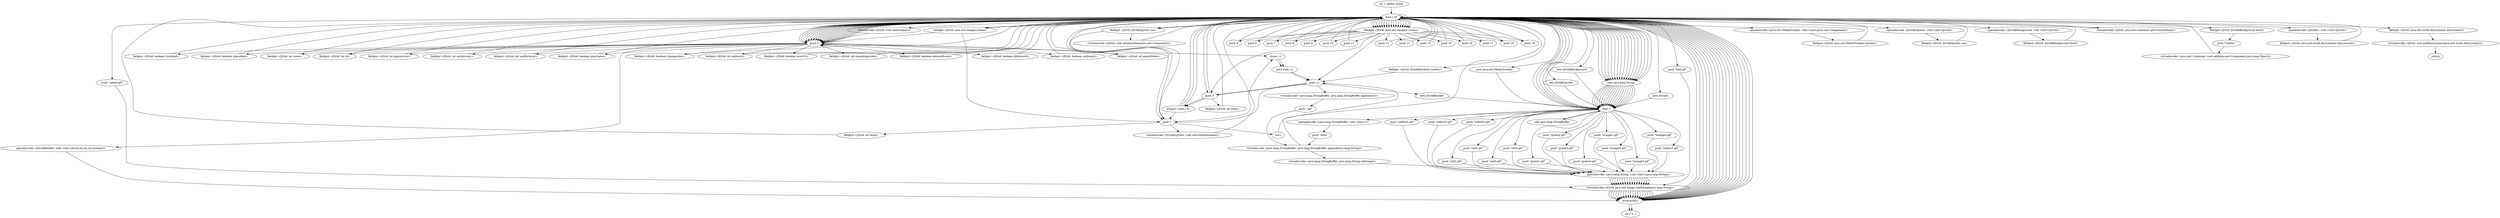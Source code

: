 digraph "" {
    "r0 := @this: JGrid"
    "load.r r0"
    "r0 := @this: JGrid"->"load.r r0";
    "push 0"
    "load.r r0"->"push 0";
    "fieldput <JGrid: boolean itworked>"
    "push 0"->"fieldput <JGrid: boolean itworked>";
    "fieldput <JGrid: boolean itworked>"->"load.r r0";
    "load.r r0"->"push 0";
    "fieldput <JGrid: boolean phpcalled>"
    "push 0"->"fieldput <JGrid: boolean phpcalled>";
    "fieldput <JGrid: boolean phpcalled>"->"load.r r0";
    "load.r r0"->"push 0";
    "fieldput <JGrid: int score>"
    "push 0"->"fieldput <JGrid: int score>";
    "fieldput <JGrid: int score>"->"load.r r0";
    "load.r r0"->"push 0";
    "fieldput <JGrid: int id>"
    "push 0"->"fieldput <JGrid: int id>";
    "fieldput <JGrid: int id>"->"load.r r0";
    "load.r r0"->"push 0";
    "fieldput <JGrid: int playercolor>"
    "push 0"->"fieldput <JGrid: int playercolor>";
    "fieldput <JGrid: int playercolor>"->"load.r r0";
    "load.r r0"->"push 0";
    "fieldput <JGrid: int mybotcolor>"
    "push 0"->"fieldput <JGrid: int mybotcolor>";
    "fieldput <JGrid: int mybotcolor>"->"load.r r0";
    "push 5"
    "load.r r0"->"push 5";
    "fieldput <JGrid: int lives>"
    "push 5"->"fieldput <JGrid: int lives>";
    "fieldput <JGrid: int lives>"->"load.r r0";
    "push 1"
    "load.r r0"->"push 1";
    "fieldput <JGrid: int level>"
    "push 1"->"fieldput <JGrid: int level>";
    "fieldput <JGrid: int level>"->"load.r r0";
    "load.r r0"->"push 0";
    "fieldput <JGrid: int waitforlevel>"
    "push 0"->"fieldput <JGrid: int waitforlevel>";
    "fieldput <JGrid: int waitforlevel>"->"load.r r0";
    "load.r r0"->"push 0";
    "fieldput <JGrid: boolean playGame>"
    "push 0"->"fieldput <JGrid: boolean playGame>";
    "fieldput <JGrid: boolean playGame>"->"load.r r0";
    "load.r r0"->"push 0";
    "fieldput <JGrid: boolean changecolor>"
    "push 0"->"fieldput <JGrid: boolean changecolor>";
    "fieldput <JGrid: boolean changecolor>"->"load.r r0";
    "load.r r0"->"push 0";
    "fieldput <JGrid: int endlevel>"
    "push 0"->"fieldput <JGrid: int endlevel>";
    "fieldput <JGrid: int endlevel>"->"load.r r0";
    "load.r r0"->"push 0";
    "fieldput <JGrid: boolean level10>"
    "push 0"->"fieldput <JGrid: boolean level10>";
    "fieldput <JGrid: boolean level10>"->"load.r r0";
    "load.r r0"->"push 0";
    "fieldput <JGrid: int myendingcount>"
    "push 0"->"fieldput <JGrid: int myendingcount>";
    "fieldput <JGrid: int myendingcount>"->"load.r r0";
    "load.r r0"->"push 0";
    "fieldput <JGrid: boolean enteredScore>"
    "push 0"->"fieldput <JGrid: boolean enteredScore>";
    "fieldput <JGrid: boolean enteredScore>"->"load.r r0";
    "load.r r0"->"push 0";
    "fieldput <JGrid: boolean didntwork>"
    "push 0"->"fieldput <JGrid: boolean didntwork>";
    "fieldput <JGrid: boolean didntwork>"->"load.r r0";
    "load.r r0"->"push 0";
    "fieldput <JGrid: boolean notfound>"
    "push 0"->"fieldput <JGrid: boolean notfound>";
    "fieldput <JGrid: boolean notfound>"->"load.r r0";
    "new java.awt.MediaTracker"
    "load.r r0"->"new java.awt.MediaTracker";
    "dup1.r"
    "new java.awt.MediaTracker"->"dup1.r";
    "dup1.r"->"load.r r0";
    "specialinvoke <java.awt.MediaTracker: void <init>(java.awt.Component)>"
    "load.r r0"->"specialinvoke <java.awt.MediaTracker: void <init>(java.awt.Component)>";
    "fieldput <JGrid: java.awt.MediaTracker tracker>"
    "specialinvoke <java.awt.MediaTracker: void <init>(java.awt.Component)>"->"fieldput <JGrid: java.awt.MediaTracker tracker>";
    "fieldput <JGrid: java.awt.MediaTracker tracker>"->"load.r r0";
    "new JGrid$Sprites"
    "load.r r0"->"new JGrid$Sprites";
    "new JGrid$Sprites"->"dup1.r";
    "dup1.r"->"load.r r0";
    "specialinvoke <JGrid$Sprites: void <init>(JGrid)>"
    "load.r r0"->"specialinvoke <JGrid$Sprites: void <init>(JGrid)>";
    "fieldput <JGrid: JGrid$Sprites sm>"
    "specialinvoke <JGrid$Sprites: void <init>(JGrid)>"->"fieldput <JGrid: JGrid$Sprites sm>";
    "fieldput <JGrid: JGrid$Sprites sm>"->"load.r r0";
    "load.r r0"->"load.r r0";
    "fieldget <JGrid: JGrid$Sprites sm>"
    "load.r r0"->"fieldget <JGrid: JGrid$Sprites sm>";
    "virtualinvoke <JGrid: void setGlassPane(java.awt.Component)>"
    "fieldget <JGrid: JGrid$Sprites sm>"->"virtualinvoke <JGrid: void setGlassPane(java.awt.Component)>";
    "virtualinvoke <JGrid: void setGlassPane(java.awt.Component)>"->"load.r r0";
    "new JGrid$Background"
    "load.r r0"->"new JGrid$Background";
    "new JGrid$Background"->"dup1.r";
    "dup1.r"->"load.r r0";
    "specialinvoke <JGrid$Background: void <init>(JGrid)>"
    "load.r r0"->"specialinvoke <JGrid$Background: void <init>(JGrid)>";
    "fieldput <JGrid: JGrid$Background back>"
    "specialinvoke <JGrid$Background: void <init>(JGrid)>"->"fieldput <JGrid: JGrid$Background back>";
    "fieldput <JGrid: JGrid$Background back>"->"load.r r0";
    "virtualinvoke <JGrid: java.awt.Container getContentPane()>"
    "load.r r0"->"virtualinvoke <JGrid: java.awt.Container getContentPane()>";
    "virtualinvoke <JGrid: java.awt.Container getContentPane()>"->"load.r r0";
    "fieldget <JGrid: JGrid$Background back>"
    "load.r r0"->"fieldget <JGrid: JGrid$Background back>";
    "push \"Center\""
    "fieldget <JGrid: JGrid$Background back>"->"push \"Center\"";
    "virtualinvoke <java.awt.Container: void add(java.awt.Component,java.lang.Object)>"
    "push \"Center\""->"virtualinvoke <java.awt.Container: void add(java.awt.Component,java.lang.Object)>";
    "virtualinvoke <java.awt.Container: void add(java.awt.Component,java.lang.Object)>"->"load.r r0";
    "load.r r0"->"push 0";
    "fieldput <JGrid: int gameMode>"
    "push 0"->"fieldput <JGrid: int gameMode>";
    "fieldput <JGrid: int gameMode>"->"load.r r0";
    "virtualinvoke <JGrid: void resetGame()>"
    "load.r r0"->"virtualinvoke <JGrid: void resetGame()>";
    "virtualinvoke <JGrid: void resetGame()>"->"push 0";
    "store.i i1"
    "push 0"->"store.i i1";
    "goto load.i i1"
    "store.i i1"->"goto load.i i1";
    "load.i i1"
    "goto load.i i1"->"load.i i1";
    "load.i i1"->"push 5";
    "ifcmplt.i load.r r0"
    "push 5"->"ifcmplt.i load.r r0";
    "ifcmplt.i load.r r0"->"push 1";
    "push 1"->"store.i i1";
    "store.i i1"->"goto load.i i1";
    "goto load.i i1"->"load.i i1";
    "load.i i1"->"push 5";
    "push 5"->"ifcmplt.i load.r r0";
    "ifcmplt.i load.r r0"->"load.r r0";
    "fieldget <JGrid: java.awt.Image[] cycles>"
    "load.r r0"->"fieldget <JGrid: java.awt.Image[] cycles>";
    "push 4"
    "fieldget <JGrid: java.awt.Image[] cycles>"->"push 4";
    "push 4"->"load.r r0";
    "new java.lang.String"
    "load.r r0"->"new java.lang.String";
    "new java.lang.String"->"dup1.r";
    "push \"red1.gif\""
    "dup1.r"->"push \"red1.gif\"";
    "specialinvoke <java.lang.String: void <init>(java.lang.String)>"
    "push \"red1.gif\""->"specialinvoke <java.lang.String: void <init>(java.lang.String)>";
    "virtualinvoke <JGrid: java.awt.Image loadImage(java.lang.String)>"
    "specialinvoke <java.lang.String: void <init>(java.lang.String)>"->"virtualinvoke <JGrid: java.awt.Image loadImage(java.lang.String)>";
    "arraywrite.r"
    "virtualinvoke <JGrid: java.awt.Image loadImage(java.lang.String)>"->"arraywrite.r";
    "arraywrite.r"->"load.r r0";
    "load.r r0"->"fieldget <JGrid: java.awt.Image[] cycles>";
    "fieldget <JGrid: java.awt.Image[] cycles>"->"push 5";
    "push 5"->"load.r r0";
    "load.r r0"->"new java.lang.String";
    "new java.lang.String"->"dup1.r";
    "push \"red2.gif\""
    "dup1.r"->"push \"red2.gif\"";
    "push \"red2.gif\""->"specialinvoke <java.lang.String: void <init>(java.lang.String)>";
    "specialinvoke <java.lang.String: void <init>(java.lang.String)>"->"virtualinvoke <JGrid: java.awt.Image loadImage(java.lang.String)>";
    "virtualinvoke <JGrid: java.awt.Image loadImage(java.lang.String)>"->"arraywrite.r";
    "arraywrite.r"->"load.r r0";
    "load.r r0"->"fieldget <JGrid: java.awt.Image[] cycles>";
    "push 6"
    "fieldget <JGrid: java.awt.Image[] cycles>"->"push 6";
    "push 6"->"load.r r0";
    "load.r r0"->"new java.lang.String";
    "new java.lang.String"->"dup1.r";
    "push \"red3.gif\""
    "dup1.r"->"push \"red3.gif\"";
    "push \"red3.gif\""->"specialinvoke <java.lang.String: void <init>(java.lang.String)>";
    "specialinvoke <java.lang.String: void <init>(java.lang.String)>"->"virtualinvoke <JGrid: java.awt.Image loadImage(java.lang.String)>";
    "virtualinvoke <JGrid: java.awt.Image loadImage(java.lang.String)>"->"arraywrite.r";
    "arraywrite.r"->"load.r r0";
    "load.r r0"->"fieldget <JGrid: java.awt.Image[] cycles>";
    "push 7"
    "fieldget <JGrid: java.awt.Image[] cycles>"->"push 7";
    "push 7"->"load.r r0";
    "load.r r0"->"new java.lang.String";
    "new java.lang.String"->"dup1.r";
    "push \"red4.gif\""
    "dup1.r"->"push \"red4.gif\"";
    "push \"red4.gif\""->"specialinvoke <java.lang.String: void <init>(java.lang.String)>";
    "specialinvoke <java.lang.String: void <init>(java.lang.String)>"->"virtualinvoke <JGrid: java.awt.Image loadImage(java.lang.String)>";
    "virtualinvoke <JGrid: java.awt.Image loadImage(java.lang.String)>"->"arraywrite.r";
    "arraywrite.r"->"load.r r0";
    "load.r r0"->"fieldget <JGrid: java.awt.Image[] cycles>";
    "push 8"
    "fieldget <JGrid: java.awt.Image[] cycles>"->"push 8";
    "push 8"->"load.r r0";
    "load.r r0"->"new java.lang.String";
    "new java.lang.String"->"dup1.r";
    "push \"green1.gif\""
    "dup1.r"->"push \"green1.gif\"";
    "push \"green1.gif\""->"specialinvoke <java.lang.String: void <init>(java.lang.String)>";
    "specialinvoke <java.lang.String: void <init>(java.lang.String)>"->"virtualinvoke <JGrid: java.awt.Image loadImage(java.lang.String)>";
    "virtualinvoke <JGrid: java.awt.Image loadImage(java.lang.String)>"->"arraywrite.r";
    "arraywrite.r"->"load.r r0";
    "load.r r0"->"fieldget <JGrid: java.awt.Image[] cycles>";
    "push 9"
    "fieldget <JGrid: java.awt.Image[] cycles>"->"push 9";
    "push 9"->"load.r r0";
    "load.r r0"->"new java.lang.String";
    "new java.lang.String"->"dup1.r";
    "push \"green2.gif\""
    "dup1.r"->"push \"green2.gif\"";
    "push \"green2.gif\""->"specialinvoke <java.lang.String: void <init>(java.lang.String)>";
    "specialinvoke <java.lang.String: void <init>(java.lang.String)>"->"virtualinvoke <JGrid: java.awt.Image loadImage(java.lang.String)>";
    "virtualinvoke <JGrid: java.awt.Image loadImage(java.lang.String)>"->"arraywrite.r";
    "arraywrite.r"->"load.r r0";
    "load.r r0"->"fieldget <JGrid: java.awt.Image[] cycles>";
    "push 10"
    "fieldget <JGrid: java.awt.Image[] cycles>"->"push 10";
    "push 10"->"load.r r0";
    "load.r r0"->"new java.lang.String";
    "new java.lang.String"->"dup1.r";
    "push \"green3.gif\""
    "dup1.r"->"push \"green3.gif\"";
    "push \"green3.gif\""->"specialinvoke <java.lang.String: void <init>(java.lang.String)>";
    "specialinvoke <java.lang.String: void <init>(java.lang.String)>"->"virtualinvoke <JGrid: java.awt.Image loadImage(java.lang.String)>";
    "virtualinvoke <JGrid: java.awt.Image loadImage(java.lang.String)>"->"arraywrite.r";
    "arraywrite.r"->"load.r r0";
    "load.r r0"->"fieldget <JGrid: java.awt.Image[] cycles>";
    "push 11"
    "fieldget <JGrid: java.awt.Image[] cycles>"->"push 11";
    "push 11"->"load.r r0";
    "load.r r0"->"new java.lang.String";
    "new java.lang.String"->"dup1.r";
    "push \"green4.gif\""
    "dup1.r"->"push \"green4.gif\"";
    "push \"green4.gif\""->"specialinvoke <java.lang.String: void <init>(java.lang.String)>";
    "specialinvoke <java.lang.String: void <init>(java.lang.String)>"->"virtualinvoke <JGrid: java.awt.Image loadImage(java.lang.String)>";
    "virtualinvoke <JGrid: java.awt.Image loadImage(java.lang.String)>"->"arraywrite.r";
    "arraywrite.r"->"load.r r0";
    "load.r r0"->"fieldget <JGrid: java.awt.Image[] cycles>";
    "push 12"
    "fieldget <JGrid: java.awt.Image[] cycles>"->"push 12";
    "push 12"->"load.r r0";
    "load.r r0"->"new java.lang.String";
    "new java.lang.String"->"dup1.r";
    "push \"orange1.gif\""
    "dup1.r"->"push \"orange1.gif\"";
    "push \"orange1.gif\""->"specialinvoke <java.lang.String: void <init>(java.lang.String)>";
    "specialinvoke <java.lang.String: void <init>(java.lang.String)>"->"virtualinvoke <JGrid: java.awt.Image loadImage(java.lang.String)>";
    "virtualinvoke <JGrid: java.awt.Image loadImage(java.lang.String)>"->"arraywrite.r";
    "arraywrite.r"->"load.r r0";
    "load.r r0"->"fieldget <JGrid: java.awt.Image[] cycles>";
    "push 13"
    "fieldget <JGrid: java.awt.Image[] cycles>"->"push 13";
    "push 13"->"load.r r0";
    "load.r r0"->"new java.lang.String";
    "new java.lang.String"->"dup1.r";
    "push \"orange2.gif\""
    "dup1.r"->"push \"orange2.gif\"";
    "push \"orange2.gif\""->"specialinvoke <java.lang.String: void <init>(java.lang.String)>";
    "specialinvoke <java.lang.String: void <init>(java.lang.String)>"->"virtualinvoke <JGrid: java.awt.Image loadImage(java.lang.String)>";
    "virtualinvoke <JGrid: java.awt.Image loadImage(java.lang.String)>"->"arraywrite.r";
    "arraywrite.r"->"load.r r0";
    "load.r r0"->"fieldget <JGrid: java.awt.Image[] cycles>";
    "push 14"
    "fieldget <JGrid: java.awt.Image[] cycles>"->"push 14";
    "push 14"->"load.r r0";
    "load.r r0"->"new java.lang.String";
    "new java.lang.String"->"dup1.r";
    "push \"orange3.gif\""
    "dup1.r"->"push \"orange3.gif\"";
    "push \"orange3.gif\""->"specialinvoke <java.lang.String: void <init>(java.lang.String)>";
    "specialinvoke <java.lang.String: void <init>(java.lang.String)>"->"virtualinvoke <JGrid: java.awt.Image loadImage(java.lang.String)>";
    "virtualinvoke <JGrid: java.awt.Image loadImage(java.lang.String)>"->"arraywrite.r";
    "arraywrite.r"->"load.r r0";
    "load.r r0"->"fieldget <JGrid: java.awt.Image[] cycles>";
    "push 15"
    "fieldget <JGrid: java.awt.Image[] cycles>"->"push 15";
    "push 15"->"load.r r0";
    "load.r r0"->"new java.lang.String";
    "new java.lang.String"->"dup1.r";
    "push \"orange4.gif\""
    "dup1.r"->"push \"orange4.gif\"";
    "push \"orange4.gif\""->"specialinvoke <java.lang.String: void <init>(java.lang.String)>";
    "specialinvoke <java.lang.String: void <init>(java.lang.String)>"->"virtualinvoke <JGrid: java.awt.Image loadImage(java.lang.String)>";
    "virtualinvoke <JGrid: java.awt.Image loadImage(java.lang.String)>"->"arraywrite.r";
    "arraywrite.r"->"load.r r0";
    "load.r r0"->"fieldget <JGrid: java.awt.Image[] cycles>";
    "push 16"
    "fieldget <JGrid: java.awt.Image[] cycles>"->"push 16";
    "push 16"->"load.r r0";
    "load.r r0"->"new java.lang.String";
    "new java.lang.String"->"dup1.r";
    "push \"yellow1.gif\""
    "dup1.r"->"push \"yellow1.gif\"";
    "push \"yellow1.gif\""->"specialinvoke <java.lang.String: void <init>(java.lang.String)>";
    "specialinvoke <java.lang.String: void <init>(java.lang.String)>"->"virtualinvoke <JGrid: java.awt.Image loadImage(java.lang.String)>";
    "virtualinvoke <JGrid: java.awt.Image loadImage(java.lang.String)>"->"arraywrite.r";
    "arraywrite.r"->"load.r r0";
    "load.r r0"->"fieldget <JGrid: java.awt.Image[] cycles>";
    "push 17"
    "fieldget <JGrid: java.awt.Image[] cycles>"->"push 17";
    "push 17"->"load.r r0";
    "load.r r0"->"new java.lang.String";
    "new java.lang.String"->"dup1.r";
    "push \"yellow2.gif\""
    "dup1.r"->"push \"yellow2.gif\"";
    "push \"yellow2.gif\""->"specialinvoke <java.lang.String: void <init>(java.lang.String)>";
    "specialinvoke <java.lang.String: void <init>(java.lang.String)>"->"virtualinvoke <JGrid: java.awt.Image loadImage(java.lang.String)>";
    "virtualinvoke <JGrid: java.awt.Image loadImage(java.lang.String)>"->"arraywrite.r";
    "arraywrite.r"->"load.r r0";
    "load.r r0"->"fieldget <JGrid: java.awt.Image[] cycles>";
    "push 18"
    "fieldget <JGrid: java.awt.Image[] cycles>"->"push 18";
    "push 18"->"load.r r0";
    "load.r r0"->"new java.lang.String";
    "new java.lang.String"->"dup1.r";
    "push \"yellow3.gif\""
    "dup1.r"->"push \"yellow3.gif\"";
    "push \"yellow3.gif\""->"specialinvoke <java.lang.String: void <init>(java.lang.String)>";
    "specialinvoke <java.lang.String: void <init>(java.lang.String)>"->"virtualinvoke <JGrid: java.awt.Image loadImage(java.lang.String)>";
    "virtualinvoke <JGrid: java.awt.Image loadImage(java.lang.String)>"->"arraywrite.r";
    "arraywrite.r"->"load.r r0";
    "load.r r0"->"fieldget <JGrid: java.awt.Image[] cycles>";
    "push 19"
    "fieldget <JGrid: java.awt.Image[] cycles>"->"push 19";
    "push 19"->"load.r r0";
    "load.r r0"->"new java.lang.String";
    "new java.lang.String"->"dup1.r";
    "push \"yellow4.gif\""
    "dup1.r"->"push \"yellow4.gif\"";
    "push \"yellow4.gif\""->"specialinvoke <java.lang.String: void <init>(java.lang.String)>";
    "specialinvoke <java.lang.String: void <init>(java.lang.String)>"->"virtualinvoke <JGrid: java.awt.Image loadImage(java.lang.String)>";
    "virtualinvoke <JGrid: java.awt.Image loadImage(java.lang.String)>"->"arraywrite.r";
    "arraywrite.r"->"load.r r0";
    "fieldget <JGrid: java.awt.Image[] items>"
    "load.r r0"->"fieldget <JGrid: java.awt.Image[] items>";
    "fieldget <JGrid: java.awt.Image[] items>"->"push 0";
    "push 0"->"load.r r0";
    "push \"ball.gif\""
    "load.r r0"->"push \"ball.gif\"";
    "push \"ball.gif\""->"virtualinvoke <JGrid: java.awt.Image loadImage(java.lang.String)>";
    "virtualinvoke <JGrid: java.awt.Image loadImage(java.lang.String)>"->"arraywrite.r";
    "arraywrite.r"->"load.r r0";
    "load.r r0"->"fieldget <JGrid: java.awt.Image[] items>";
    "fieldget <JGrid: java.awt.Image[] items>"->"push 1";
    "push 1"->"load.r r0";
    "push \"speed.gif\""
    "load.r r0"->"push \"speed.gif\"";
    "push \"speed.gif\""->"virtualinvoke <JGrid: java.awt.Image loadImage(java.lang.String)>";
    "virtualinvoke <JGrid: java.awt.Image loadImage(java.lang.String)>"->"arraywrite.r";
    "arraywrite.r"->"load.r r0";
    "load.r r0"->"fieldget <JGrid: JGrid$Sprites sm>";
    "fieldget <JGrid: JGrid$Sprites sm>"->"push 1";
    "virtualinvoke <JGrid$Sprites: void setVisible(boolean)>"
    "push 1"->"virtualinvoke <JGrid$Sprites: void setVisible(boolean)>";
    "virtualinvoke <JGrid$Sprites: void setVisible(boolean)>"->"load.r r0";
    "new JGrid$1"
    "load.r r0"->"new JGrid$1";
    "new JGrid$1"->"dup1.r";
    "dup1.r"->"load.r r0";
    "specialinvoke <JGrid$1: void <init>(JGrid)>"
    "load.r r0"->"specialinvoke <JGrid$1: void <init>(JGrid)>";
    "fieldput <JGrid: java.awt.event.KeyListener keyListener>"
    "specialinvoke <JGrid$1: void <init>(JGrid)>"->"fieldput <JGrid: java.awt.event.KeyListener keyListener>";
    "fieldput <JGrid: java.awt.event.KeyListener keyListener>"->"load.r r0";
    "load.r r0"->"load.r r0";
    "fieldget <JGrid: java.awt.event.KeyListener keyListener>"
    "load.r r0"->"fieldget <JGrid: java.awt.event.KeyListener keyListener>";
    "virtualinvoke <JGrid: void addKeyListener(java.awt.event.KeyListener)>"
    "fieldget <JGrid: java.awt.event.KeyListener keyListener>"->"virtualinvoke <JGrid: void addKeyListener(java.awt.event.KeyListener)>";
    "return"
    "virtualinvoke <JGrid: void addKeyListener(java.awt.event.KeyListener)>"->"return";
    "ifcmplt.i load.r r0"->"load.r r0";
    "load.r r0"->"fieldget <JGrid: java.awt.Image[] cycles>";
    "fieldget <JGrid: java.awt.Image[] cycles>"->"load.i i1";
    "load.i i1"->"push 1";
    "sub.i"
    "push 1"->"sub.i";
    "sub.i"->"load.r r0";
    "load.r r0"->"new java.lang.String";
    "new java.lang.String"->"dup1.r";
    "new java.lang.StringBuffer"
    "dup1.r"->"new java.lang.StringBuffer";
    "new java.lang.StringBuffer"->"dup1.r";
    "specialinvoke <java.lang.StringBuffer: void <init>()>"
    "dup1.r"->"specialinvoke <java.lang.StringBuffer: void <init>()>";
    "push \"blue\""
    "specialinvoke <java.lang.StringBuffer: void <init>()>"->"push \"blue\"";
    "virtualinvoke <java.lang.StringBuffer: java.lang.StringBuffer append(java.lang.String)>"
    "push \"blue\""->"virtualinvoke <java.lang.StringBuffer: java.lang.StringBuffer append(java.lang.String)>";
    "virtualinvoke <java.lang.StringBuffer: java.lang.StringBuffer append(java.lang.String)>"->"load.i i1";
    "virtualinvoke <java.lang.StringBuffer: java.lang.StringBuffer append(int)>"
    "load.i i1"->"virtualinvoke <java.lang.StringBuffer: java.lang.StringBuffer append(int)>";
    "push \".gif\""
    "virtualinvoke <java.lang.StringBuffer: java.lang.StringBuffer append(int)>"->"push \".gif\"";
    "push \".gif\""->"virtualinvoke <java.lang.StringBuffer: java.lang.StringBuffer append(java.lang.String)>";
    "virtualinvoke <java.lang.StringBuffer: java.lang.String toString()>"
    "virtualinvoke <java.lang.StringBuffer: java.lang.StringBuffer append(java.lang.String)>"->"virtualinvoke <java.lang.StringBuffer: java.lang.String toString()>";
    "virtualinvoke <java.lang.StringBuffer: java.lang.String toString()>"->"specialinvoke <java.lang.String: void <init>(java.lang.String)>";
    "specialinvoke <java.lang.String: void <init>(java.lang.String)>"->"virtualinvoke <JGrid: java.awt.Image loadImage(java.lang.String)>";
    "virtualinvoke <JGrid: java.awt.Image loadImage(java.lang.String)>"->"arraywrite.r";
    "inc.i i1 1"
    "arraywrite.r"->"inc.i i1 1";
    "ifcmplt.i load.r r0"->"load.r r0";
    "fieldget <JGrid: JGrid$Rocket[] rockets>"
    "load.r r0"->"fieldget <JGrid: JGrid$Rocket[] rockets>";
    "fieldget <JGrid: JGrid$Rocket[] rockets>"->"load.i i1";
    "new JGrid$Rocket"
    "load.i i1"->"new JGrid$Rocket";
    "new JGrid$Rocket"->"dup1.r";
    "dup1.r"->"load.r r0";
    "load.r r0"->"push 0";
    "push 0"->"push 0";
    "push 0"->"push 0";
    "push 0"->"push 0";
    "specialinvoke <JGrid$Rocket: void <init>(JGrid,int,int,int,boolean)>"
    "push 0"->"specialinvoke <JGrid$Rocket: void <init>(JGrid,int,int,int,boolean)>";
    "specialinvoke <JGrid$Rocket: void <init>(JGrid,int,int,int,boolean)>"->"arraywrite.r";
    "arraywrite.r"->"inc.i i1 1";
}
